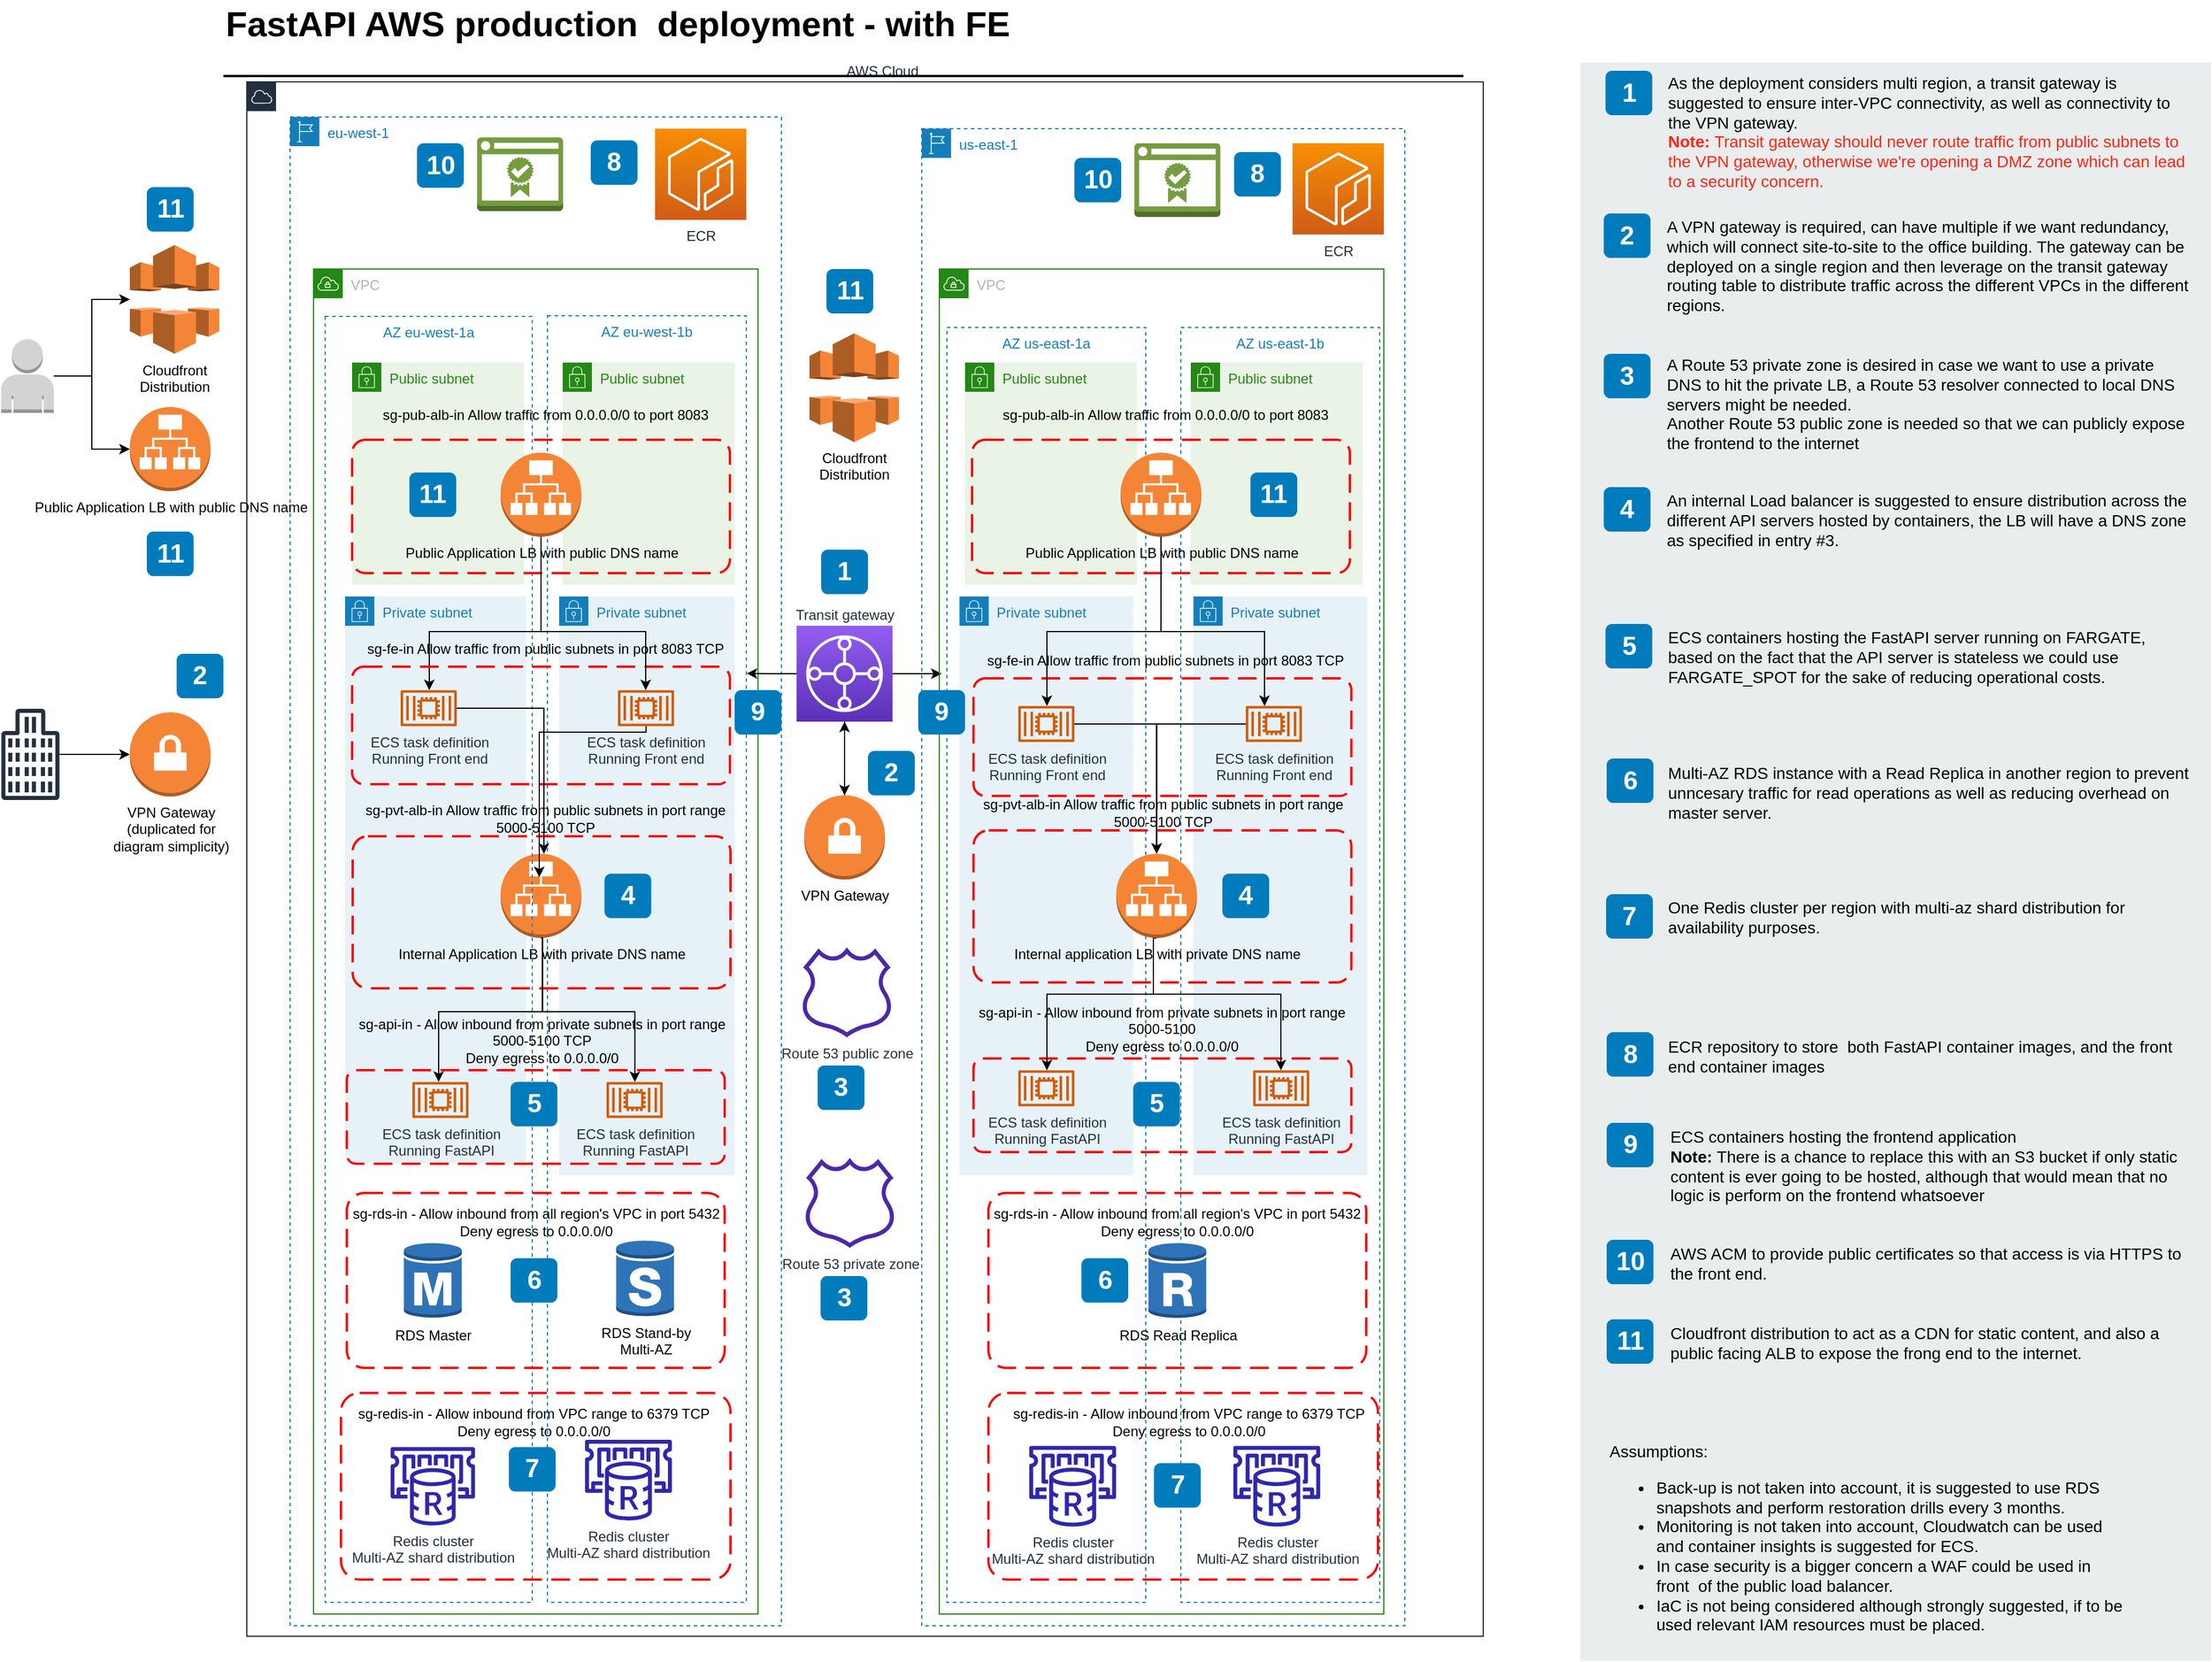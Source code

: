 <mxfile version="19.0.3" type="github">
  <diagram id="mDt5uaCLTZAT6XnBU3LA" name="Page-1">
    <mxGraphModel dx="2726" dy="705" grid="1" gridSize="10" guides="1" tooltips="1" connect="1" arrows="1" fold="1" page="1" pageScale="1" pageWidth="1169" pageHeight="827" math="0" shadow="0">
      <root>
        <mxCell id="0" />
        <mxCell id="1" parent="0" />
        <mxCell id="QfXva4Vi_orBSrp60xKn-21" value="AWS Cloud" style="points=[[0,0],[0.25,0],[0.5,0],[0.75,0],[1,0],[1,0.25],[1,0.5],[1,0.75],[1,1],[0.75,1],[0.5,1],[0.25,1],[0,1],[0,0.75],[0,0.5],[0,0.25]];outlineConnect=0;gradientColor=none;html=1;whiteSpace=wrap;fontSize=12;fontStyle=0;container=1;pointerEvents=0;collapsible=0;recursiveResize=0;shape=mxgraph.aws4.group;grIcon=mxgraph.aws4.group_aws_cloud;strokeColor=#232F3E;fillColor=none;verticalAlign=bottom;align=center;spacingLeft=30;fontColor=#232F3E;dashed=0;labelPosition=center;verticalLabelPosition=top;" vertex="1" parent="1">
          <mxGeometry x="-680" y="100" width="1057" height="1329" as="geometry" />
        </mxCell>
        <mxCell id="QfXva4Vi_orBSrp60xKn-22" value="eu-west-1" style="points=[[0,0],[0.25,0],[0.5,0],[0.75,0],[1,0],[1,0.25],[1,0.5],[1,0.75],[1,1],[0.75,1],[0.5,1],[0.25,1],[0,1],[0,0.75],[0,0.5],[0,0.25]];outlineConnect=0;gradientColor=none;html=1;whiteSpace=wrap;fontSize=12;fontStyle=0;container=1;pointerEvents=0;collapsible=0;recursiveResize=0;shape=mxgraph.aws4.group;grIcon=mxgraph.aws4.group_region;strokeColor=#147EBA;fillColor=none;verticalAlign=top;align=left;spacingLeft=30;fontColor=#147EBA;dashed=1;" vertex="1" parent="QfXva4Vi_orBSrp60xKn-21">
          <mxGeometry x="37" y="30" width="420" height="1290" as="geometry" />
        </mxCell>
        <mxCell id="QfXva4Vi_orBSrp60xKn-124" value="Public subnet" style="points=[[0,0],[0.25,0],[0.5,0],[0.75,0],[1,0],[1,0.25],[1,0.5],[1,0.75],[1,1],[0.75,1],[0.5,1],[0.25,1],[0,1],[0,0.75],[0,0.5],[0,0.25]];outlineConnect=0;gradientColor=none;html=1;whiteSpace=wrap;fontSize=12;fontStyle=0;container=1;pointerEvents=0;collapsible=0;recursiveResize=0;shape=mxgraph.aws4.group;grIcon=mxgraph.aws4.group_security_group;grStroke=0;strokeColor=#248814;fillColor=#E9F3E6;verticalAlign=top;align=left;spacingLeft=30;fontColor=#248814;dashed=0;" vertex="1" parent="QfXva4Vi_orBSrp60xKn-22">
          <mxGeometry x="233" y="210" width="147" height="190" as="geometry" />
        </mxCell>
        <mxCell id="QfXva4Vi_orBSrp60xKn-23" value="AZ eu-west-1b" style="fillColor=none;strokeColor=#147EBA;dashed=1;verticalAlign=top;fontStyle=0;fontColor=#147EBA;" vertex="1" parent="QfXva4Vi_orBSrp60xKn-22">
          <mxGeometry x="220" y="170" width="170" height="1100" as="geometry" />
        </mxCell>
        <mxCell id="QfXva4Vi_orBSrp60xKn-27" value="Private subnet" style="points=[[0,0],[0.25,0],[0.5,0],[0.75,0],[1,0],[1,0.25],[1,0.5],[1,0.75],[1,1],[0.75,1],[0.5,1],[0.25,1],[0,1],[0,0.75],[0,0.5],[0,0.25]];outlineConnect=0;gradientColor=none;html=1;whiteSpace=wrap;fontSize=12;fontStyle=0;container=1;pointerEvents=0;collapsible=0;recursiveResize=0;shape=mxgraph.aws4.group;grIcon=mxgraph.aws4.group_security_group;grStroke=0;strokeColor=#147EBA;fillColor=#E6F2F8;verticalAlign=top;align=left;spacingLeft=30;fontColor=#147EBA;dashed=0;" vertex="1" parent="QfXva4Vi_orBSrp60xKn-22">
          <mxGeometry x="47" y="410" width="154.75" height="484" as="geometry" />
        </mxCell>
        <mxCell id="QfXva4Vi_orBSrp60xKn-49" value="4" style="rounded=1;whiteSpace=wrap;html=1;fillColor=#007CBD;strokeColor=none;fontColor=#FFFFFF;fontStyle=1;fontSize=22;labelBackgroundColor=none;" vertex="1" parent="QfXva4Vi_orBSrp60xKn-27">
          <mxGeometry x="222.25" y="144" width="40" height="38" as="geometry" />
        </mxCell>
        <mxCell id="QfXva4Vi_orBSrp60xKn-24" value="Private subnet" style="points=[[0,0],[0.25,0],[0.5,0],[0.75,0],[1,0],[1,0.25],[1,0.5],[1,0.75],[1,1],[0.75,1],[0.5,1],[0.25,1],[0,1],[0,0.75],[0,0.5],[0,0.25]];outlineConnect=0;gradientColor=none;html=1;whiteSpace=wrap;fontSize=12;fontStyle=0;container=1;pointerEvents=0;collapsible=0;recursiveResize=0;shape=mxgraph.aws4.group;grIcon=mxgraph.aws4.group_security_group;grStroke=0;strokeColor=#147EBA;fillColor=#E6F2F8;verticalAlign=top;align=left;spacingLeft=30;fontColor=#147EBA;dashed=0;" vertex="1" parent="QfXva4Vi_orBSrp60xKn-22">
          <mxGeometry x="230" y="410" width="150" height="495" as="geometry" />
        </mxCell>
        <mxCell id="QfXva4Vi_orBSrp60xKn-47" value="" style="rounded=1;arcSize=10;dashed=1;strokeColor=#ff0000;fillColor=none;gradientColor=none;dashPattern=8 4;strokeWidth=2;" vertex="1" parent="QfXva4Vi_orBSrp60xKn-24">
          <mxGeometry x="-176.5" y="205" width="323" height="130" as="geometry" />
        </mxCell>
        <mxCell id="QfXva4Vi_orBSrp60xKn-127" value="4" style="rounded=1;whiteSpace=wrap;html=1;fillColor=#007CBD;strokeColor=none;fontColor=#FFFFFF;fontStyle=1;fontSize=22;labelBackgroundColor=none;" vertex="1" parent="QfXva4Vi_orBSrp60xKn-24">
          <mxGeometry x="38.75" y="237" width="40" height="38" as="geometry" />
        </mxCell>
        <mxCell id="QfXva4Vi_orBSrp60xKn-46" value="Internal Application LB with private DNS name" style="outlineConnect=0;dashed=0;verticalLabelPosition=bottom;verticalAlign=top;align=center;html=1;shape=mxgraph.aws3.application_load_balancer;fillColor=#F58536;gradientColor=none;" vertex="1" parent="QfXva4Vi_orBSrp60xKn-24">
          <mxGeometry x="-50" y="220" width="69" height="72" as="geometry" />
        </mxCell>
        <mxCell id="QfXva4Vi_orBSrp60xKn-25" value="VPC" style="points=[[0,0],[0.25,0],[0.5,0],[0.75,0],[1,0],[1,0.25],[1,0.5],[1,0.75],[1,1],[0.75,1],[0.5,1],[0.25,1],[0,1],[0,0.75],[0,0.5],[0,0.25]];outlineConnect=0;gradientColor=none;html=1;whiteSpace=wrap;fontSize=12;fontStyle=0;container=1;pointerEvents=0;collapsible=0;recursiveResize=0;shape=mxgraph.aws4.group;grIcon=mxgraph.aws4.group_vpc;strokeColor=#248814;fillColor=none;verticalAlign=top;align=left;spacingLeft=30;fontColor=#AAB7B8;dashed=0;" vertex="1" parent="QfXva4Vi_orBSrp60xKn-22">
          <mxGeometry x="20" y="130" width="380" height="1150" as="geometry" />
        </mxCell>
        <mxCell id="QfXva4Vi_orBSrp60xKn-26" value="AZ eu-west-1a" style="fillColor=none;strokeColor=#147EBA;dashed=1;verticalAlign=top;fontStyle=0;fontColor=#147EBA;" vertex="1" parent="QfXva4Vi_orBSrp60xKn-25">
          <mxGeometry x="10" y="40.5" width="177" height="1099.5" as="geometry" />
        </mxCell>
        <mxCell id="QfXva4Vi_orBSrp60xKn-28" value="RDS Master" style="outlineConnect=0;dashed=0;verticalLabelPosition=bottom;verticalAlign=top;align=center;html=1;shape=mxgraph.aws3.rds_db_instance;fillColor=#2E73B8;gradientColor=none;" vertex="1" parent="QfXva4Vi_orBSrp60xKn-25">
          <mxGeometry x="77.25" y="831.75" width="49.5" height="66" as="geometry" />
        </mxCell>
        <mxCell id="QfXva4Vi_orBSrp60xKn-33" value="" style="rounded=1;arcSize=10;dashed=1;strokeColor=#ff0000;fillColor=none;gradientColor=none;dashPattern=8 4;strokeWidth=2;" vertex="1" parent="QfXva4Vi_orBSrp60xKn-25">
          <mxGeometry x="28.5" y="790" width="323" height="149.5" as="geometry" />
        </mxCell>
        <mxCell id="QfXva4Vi_orBSrp60xKn-34" value="sg-rds-in - Allow inbound from all region&#39;s VPC in port 5432&lt;br&gt;Deny egress to 0.0.0.0/0" style="text;html=1;strokeColor=none;fillColor=none;align=center;verticalAlign=middle;whiteSpace=wrap;rounded=0;" vertex="1" parent="QfXva4Vi_orBSrp60xKn-25">
          <mxGeometry x="28.5" y="800" width="323" height="30" as="geometry" />
        </mxCell>
        <mxCell id="QfXva4Vi_orBSrp60xKn-39" value="6" style="rounded=1;whiteSpace=wrap;html=1;fillColor=#007CBD;strokeColor=none;fontColor=#FFFFFF;fontStyle=1;fontSize=22;labelBackgroundColor=none;" vertex="1" parent="QfXva4Vi_orBSrp60xKn-25">
          <mxGeometry x="168.5" y="845.75" width="40" height="38" as="geometry" />
        </mxCell>
        <mxCell id="QfXva4Vi_orBSrp60xKn-42" value="RDS Stand-by&lt;br&gt;Multi-AZ" style="outlineConnect=0;dashed=0;verticalLabelPosition=bottom;verticalAlign=top;align=center;html=1;shape=mxgraph.aws3.rds_db_instance_standby_multi_az;fillColor=#2E73B8;gradientColor=none;" vertex="1" parent="QfXva4Vi_orBSrp60xKn-25">
          <mxGeometry x="258.75" y="830" width="49.5" height="66" as="geometry" />
        </mxCell>
        <mxCell id="QfXva4Vi_orBSrp60xKn-93" value="Public subnet" style="points=[[0,0],[0.25,0],[0.5,0],[0.75,0],[1,0],[1,0.25],[1,0.5],[1,0.75],[1,1],[0.75,1],[0.5,1],[0.25,1],[0,1],[0,0.75],[0,0.5],[0,0.25]];outlineConnect=0;gradientColor=none;html=1;whiteSpace=wrap;fontSize=12;fontStyle=0;container=1;pointerEvents=0;collapsible=0;recursiveResize=0;shape=mxgraph.aws4.group;grIcon=mxgraph.aws4.group_security_group;grStroke=0;strokeColor=#248814;fillColor=#E9F3E6;verticalAlign=top;align=left;spacingLeft=30;fontColor=#248814;dashed=0;" vertex="1" parent="QfXva4Vi_orBSrp60xKn-25">
          <mxGeometry x="33" y="80" width="147" height="190" as="geometry" />
        </mxCell>
        <mxCell id="QfXva4Vi_orBSrp60xKn-125" value="" style="rounded=1;arcSize=10;dashed=1;strokeColor=#ff0000;fillColor=none;gradientColor=none;dashPattern=8 4;strokeWidth=2;" vertex="1" parent="QfXva4Vi_orBSrp60xKn-25">
          <mxGeometry x="33" y="146" width="323" height="114" as="geometry" />
        </mxCell>
        <mxCell id="QfXva4Vi_orBSrp60xKn-132" style="edgeStyle=orthogonalEdgeStyle;rounded=0;orthogonalLoop=1;jettySize=auto;html=1;exitX=0.5;exitY=1;exitDx=0;exitDy=0;exitPerimeter=0;" edge="1" parent="QfXva4Vi_orBSrp60xKn-25" source="QfXva4Vi_orBSrp60xKn-126" target="QfXva4Vi_orBSrp60xKn-129">
          <mxGeometry relative="1" as="geometry">
            <Array as="points">
              <mxPoint x="195" y="310" />
              <mxPoint x="99" y="310" />
            </Array>
          </mxGeometry>
        </mxCell>
        <mxCell id="QfXva4Vi_orBSrp60xKn-126" value="Public Application LB with public DNS name" style="outlineConnect=0;dashed=0;verticalLabelPosition=bottom;verticalAlign=top;align=center;html=1;shape=mxgraph.aws3.application_load_balancer;fillColor=#F58536;gradientColor=none;" vertex="1" parent="QfXva4Vi_orBSrp60xKn-25">
          <mxGeometry x="160" y="157" width="69" height="72" as="geometry" />
        </mxCell>
        <mxCell id="QfXva4Vi_orBSrp60xKn-128" value="sg-pub-alb-in Allow traffic from 0.0.0.0/0 to port 8083" style="text;html=1;strokeColor=none;fillColor=none;align=center;verticalAlign=middle;whiteSpace=wrap;rounded=0;" vertex="1" parent="QfXva4Vi_orBSrp60xKn-25">
          <mxGeometry x="36.5" y="110" width="323" height="30" as="geometry" />
        </mxCell>
        <mxCell id="QfXva4Vi_orBSrp60xKn-129" value="ECS task definition&lt;br&gt;Running Front end&lt;br&gt;" style="sketch=0;outlineConnect=0;fontColor=#232F3E;gradientColor=none;fillColor=#D45B07;strokeColor=none;dashed=0;verticalLabelPosition=bottom;verticalAlign=top;align=center;html=1;fontSize=12;fontStyle=0;aspect=fixed;pointerEvents=1;shape=mxgraph.aws4.container_2;" vertex="1" parent="QfXva4Vi_orBSrp60xKn-25">
          <mxGeometry x="74.5" y="360" width="48" height="31" as="geometry" />
        </mxCell>
        <mxCell id="QfXva4Vi_orBSrp60xKn-251" value="" style="rounded=1;arcSize=10;dashed=1;strokeColor=#ff0000;fillColor=none;gradientColor=none;dashPattern=8 4;strokeWidth=2;" vertex="1" parent="QfXva4Vi_orBSrp60xKn-25">
          <mxGeometry x="33" y="340" width="323" height="100.5" as="geometry" />
        </mxCell>
        <mxCell id="QfXva4Vi_orBSrp60xKn-252" value="sg-fe-in Allow traffic from public subnets in port 8083 TCP" style="text;html=1;strokeColor=none;fillColor=none;align=center;verticalAlign=middle;whiteSpace=wrap;rounded=0;" vertex="1" parent="QfXva4Vi_orBSrp60xKn-25">
          <mxGeometry x="36.5" y="310" width="323" height="30" as="geometry" />
        </mxCell>
        <mxCell id="QfXva4Vi_orBSrp60xKn-266" value="11" style="rounded=1;whiteSpace=wrap;html=1;fillColor=#007CBD;strokeColor=none;fontColor=#FFFFFF;fontStyle=1;fontSize=22;labelBackgroundColor=none;" vertex="1" parent="QfXva4Vi_orBSrp60xKn-25">
          <mxGeometry x="82" y="174" width="40" height="38" as="geometry" />
        </mxCell>
        <mxCell id="QfXva4Vi_orBSrp60xKn-41" value="ECR" style="sketch=0;points=[[0,0,0],[0.25,0,0],[0.5,0,0],[0.75,0,0],[1,0,0],[0,1,0],[0.25,1,0],[0.5,1,0],[0.75,1,0],[1,1,0],[0,0.25,0],[0,0.5,0],[0,0.75,0],[1,0.25,0],[1,0.5,0],[1,0.75,0]];outlineConnect=0;fontColor=#232F3E;gradientColor=#F78E04;gradientDirection=north;fillColor=#D05C17;strokeColor=#ffffff;dashed=0;verticalLabelPosition=bottom;verticalAlign=top;align=center;html=1;fontSize=12;fontStyle=0;aspect=fixed;shape=mxgraph.aws4.resourceIcon;resIcon=mxgraph.aws4.ecr;" vertex="1" parent="QfXva4Vi_orBSrp60xKn-22">
          <mxGeometry x="312" y="10" width="78" height="78" as="geometry" />
        </mxCell>
        <mxCell id="QfXva4Vi_orBSrp60xKn-50" value="8" style="rounded=1;whiteSpace=wrap;html=1;fillColor=#007CBD;strokeColor=none;fontColor=#FFFFFF;fontStyle=1;fontSize=22;labelBackgroundColor=none;" vertex="1" parent="QfXva4Vi_orBSrp60xKn-22">
          <mxGeometry x="257" y="20" width="40" height="38" as="geometry" />
        </mxCell>
        <mxCell id="QfXva4Vi_orBSrp60xKn-29" value="Redis cluster&lt;br&gt;Multi-AZ shard distribution" style="sketch=0;outlineConnect=0;fontColor=#232F3E;gradientColor=none;fillColor=#2E27AD;strokeColor=none;dashed=0;verticalLabelPosition=bottom;verticalAlign=top;align=center;html=1;fontSize=12;fontStyle=0;aspect=fixed;pointerEvents=1;shape=mxgraph.aws4.elasticache_for_redis;" vertex="1" parent="QfXva4Vi_orBSrp60xKn-22">
          <mxGeometry x="84.13" y="1137.25" width="75.74" height="67" as="geometry" />
        </mxCell>
        <mxCell id="QfXva4Vi_orBSrp60xKn-30" value="" style="rounded=1;arcSize=10;dashed=1;strokeColor=#ff0000;fillColor=none;gradientColor=none;dashPattern=8 4;strokeWidth=2;" vertex="1" parent="QfXva4Vi_orBSrp60xKn-22">
          <mxGeometry x="43.5" y="1091" width="333" height="159.5" as="geometry" />
        </mxCell>
        <mxCell id="QfXva4Vi_orBSrp60xKn-31" value="sg-redis-in - Allow inbound from VPC range to 6379 TCP&lt;br&gt;Deny egress to 0.0.0.0/0" style="text;html=1;strokeColor=none;fillColor=none;align=center;verticalAlign=middle;whiteSpace=wrap;rounded=0;" vertex="1" parent="QfXva4Vi_orBSrp60xKn-22">
          <mxGeometry x="47" y="1101" width="323" height="30" as="geometry" />
        </mxCell>
        <mxCell id="QfXva4Vi_orBSrp60xKn-40" value="7" style="rounded=1;whiteSpace=wrap;html=1;fillColor=#007CBD;strokeColor=none;fontColor=#FFFFFF;fontStyle=1;fontSize=22;labelBackgroundColor=none;" vertex="1" parent="QfXva4Vi_orBSrp60xKn-22">
          <mxGeometry x="187" y="1137.25" width="40" height="38" as="geometry" />
        </mxCell>
        <mxCell id="QfXva4Vi_orBSrp60xKn-43" value="Redis cluster&lt;br&gt;Multi-AZ shard distribution" style="sketch=0;outlineConnect=0;fontColor=#232F3E;gradientColor=none;fillColor=#2E27AD;strokeColor=none;dashed=0;verticalLabelPosition=bottom;verticalAlign=top;align=center;html=1;fontSize=12;fontStyle=0;aspect=fixed;pointerEvents=1;shape=mxgraph.aws4.elasticache_for_redis;" vertex="1" parent="QfXva4Vi_orBSrp60xKn-22">
          <mxGeometry x="250.25" y="1131" width="78" height="69" as="geometry" />
        </mxCell>
        <mxCell id="QfXva4Vi_orBSrp60xKn-32" value="ECS task definition&lt;br&gt;Running FastAPI" style="sketch=0;outlineConnect=0;fontColor=#232F3E;gradientColor=none;fillColor=#D45B07;strokeColor=none;dashed=0;verticalLabelPosition=bottom;verticalAlign=top;align=center;html=1;fontSize=12;fontStyle=0;aspect=fixed;pointerEvents=1;shape=mxgraph.aws4.container_2;" vertex="1" parent="QfXva4Vi_orBSrp60xKn-22">
          <mxGeometry x="104.5" y="825" width="48" height="31" as="geometry" />
        </mxCell>
        <mxCell id="QfXva4Vi_orBSrp60xKn-35" value="" style="rounded=1;arcSize=10;dashed=1;strokeColor=#ff0000;fillColor=none;gradientColor=none;dashPattern=8 4;strokeWidth=2;" vertex="1" parent="QfXva4Vi_orBSrp60xKn-22">
          <mxGeometry x="48.5" y="815" width="323" height="80" as="geometry" />
        </mxCell>
        <mxCell id="QfXva4Vi_orBSrp60xKn-36" value="ECS task definition&lt;br&gt;Running FastAPI&lt;br&gt;&lt;br&gt;" style="sketch=0;outlineConnect=0;fontColor=#232F3E;gradientColor=none;fillColor=#D45B07;strokeColor=none;dashed=0;verticalLabelPosition=bottom;verticalAlign=top;align=center;html=1;fontSize=12;fontStyle=0;aspect=fixed;pointerEvents=1;shape=mxgraph.aws4.container_2;" vertex="1" parent="QfXva4Vi_orBSrp60xKn-22">
          <mxGeometry x="270.5" y="825" width="48" height="31" as="geometry" />
        </mxCell>
        <mxCell id="QfXva4Vi_orBSrp60xKn-38" value="5" style="rounded=1;whiteSpace=wrap;html=1;fillColor=#007CBD;strokeColor=none;fontColor=#FFFFFF;fontStyle=1;fontSize=22;labelBackgroundColor=none;" vertex="1" parent="QfXva4Vi_orBSrp60xKn-22">
          <mxGeometry x="188.5" y="825" width="40" height="38" as="geometry" />
        </mxCell>
        <mxCell id="QfXva4Vi_orBSrp60xKn-44" style="edgeStyle=orthogonalEdgeStyle;rounded=0;orthogonalLoop=1;jettySize=auto;html=1;entryX=0.243;entryY=0.125;entryDx=0;entryDy=0;entryPerimeter=0;" edge="1" parent="QfXva4Vi_orBSrp60xKn-22" source="QfXva4Vi_orBSrp60xKn-46" target="QfXva4Vi_orBSrp60xKn-35">
          <mxGeometry relative="1" as="geometry">
            <Array as="points">
              <mxPoint x="215.75" y="765" />
              <mxPoint x="126.75" y="765" />
            </Array>
          </mxGeometry>
        </mxCell>
        <mxCell id="QfXva4Vi_orBSrp60xKn-45" style="edgeStyle=orthogonalEdgeStyle;rounded=0;orthogonalLoop=1;jettySize=auto;html=1;exitX=0.5;exitY=1;exitDx=0;exitDy=0;exitPerimeter=0;" edge="1" parent="QfXva4Vi_orBSrp60xKn-22" source="QfXva4Vi_orBSrp60xKn-46" target="QfXva4Vi_orBSrp60xKn-36">
          <mxGeometry relative="1" as="geometry">
            <Array as="points">
              <mxPoint x="215.75" y="765" />
              <mxPoint x="294.75" y="765" />
            </Array>
          </mxGeometry>
        </mxCell>
        <mxCell id="QfXva4Vi_orBSrp60xKn-37" value="sg-api-in - Allow inbound from private subnets in port range 5000-5100 TCP&lt;br&gt;Deny egress to 0.0.0.0/0" style="text;html=1;strokeColor=none;fillColor=none;align=center;verticalAlign=middle;whiteSpace=wrap;rounded=0;" vertex="1" parent="QfXva4Vi_orBSrp60xKn-22">
          <mxGeometry x="53.5" y="775" width="323" height="30" as="geometry" />
        </mxCell>
        <mxCell id="QfXva4Vi_orBSrp60xKn-48" value="sg-pvt-alb-in Allow traffic from public subnets in port range 5000-5100 TCP" style="text;html=1;strokeColor=none;fillColor=none;align=center;verticalAlign=middle;whiteSpace=wrap;rounded=0;" vertex="1" parent="QfXva4Vi_orBSrp60xKn-22">
          <mxGeometry x="57" y="585" width="323" height="30" as="geometry" />
        </mxCell>
        <mxCell id="QfXva4Vi_orBSrp60xKn-131" value="ECS task definition&lt;br&gt;Running Front end&lt;br&gt;" style="sketch=0;outlineConnect=0;fontColor=#232F3E;gradientColor=none;fillColor=#D45B07;strokeColor=none;dashed=0;verticalLabelPosition=bottom;verticalAlign=top;align=center;html=1;fontSize=12;fontStyle=0;aspect=fixed;pointerEvents=1;shape=mxgraph.aws4.container_2;" vertex="1" parent="QfXva4Vi_orBSrp60xKn-22">
          <mxGeometry x="280.25" y="490" width="48" height="31" as="geometry" />
        </mxCell>
        <mxCell id="QfXva4Vi_orBSrp60xKn-133" style="edgeStyle=orthogonalEdgeStyle;rounded=0;orthogonalLoop=1;jettySize=auto;html=1;exitX=0.5;exitY=1;exitDx=0;exitDy=0;exitPerimeter=0;" edge="1" parent="QfXva4Vi_orBSrp60xKn-22" source="QfXva4Vi_orBSrp60xKn-126" target="QfXva4Vi_orBSrp60xKn-131">
          <mxGeometry relative="1" as="geometry">
            <Array as="points">
              <mxPoint x="215" y="440" />
              <mxPoint x="304" y="440" />
            </Array>
          </mxGeometry>
        </mxCell>
        <mxCell id="QfXva4Vi_orBSrp60xKn-138" value="" style="outlineConnect=0;dashed=0;verticalLabelPosition=bottom;verticalAlign=top;align=center;html=1;shape=mxgraph.aws3.certificate_manager_2;fillColor=#759C3E;gradientColor=none;" vertex="1" parent="QfXva4Vi_orBSrp60xKn-22">
          <mxGeometry x="159.87" y="17.5" width="73.5" height="63" as="geometry" />
        </mxCell>
        <mxCell id="QfXva4Vi_orBSrp60xKn-134" style="edgeStyle=orthogonalEdgeStyle;rounded=0;orthogonalLoop=1;jettySize=auto;html=1;" edge="1" parent="QfXva4Vi_orBSrp60xKn-22" source="QfXva4Vi_orBSrp60xKn-129" target="QfXva4Vi_orBSrp60xKn-46">
          <mxGeometry relative="1" as="geometry">
            <Array as="points">
              <mxPoint x="217" y="506" />
            </Array>
          </mxGeometry>
        </mxCell>
        <mxCell id="QfXva4Vi_orBSrp60xKn-243" value="9" style="rounded=1;whiteSpace=wrap;html=1;fillColor=#007CBD;strokeColor=none;fontColor=#FFFFFF;fontStyle=1;fontSize=22;labelBackgroundColor=none;" vertex="1" parent="QfXva4Vi_orBSrp60xKn-22">
          <mxGeometry x="380" y="490" width="40" height="38" as="geometry" />
        </mxCell>
        <mxCell id="QfXva4Vi_orBSrp60xKn-259" value="10" style="rounded=1;whiteSpace=wrap;html=1;fillColor=#007CBD;strokeColor=none;fontColor=#FFFFFF;fontStyle=1;fontSize=22;labelBackgroundColor=none;" vertex="1" parent="QfXva4Vi_orBSrp60xKn-22">
          <mxGeometry x="108.5" y="22.5" width="40" height="38" as="geometry" />
        </mxCell>
        <mxCell id="QfXva4Vi_orBSrp60xKn-222" style="edgeStyle=orthogonalEdgeStyle;rounded=0;orthogonalLoop=1;jettySize=auto;html=1;entryX=1.002;entryY=0.278;entryDx=0;entryDy=0;entryPerimeter=0;" edge="1" parent="QfXva4Vi_orBSrp60xKn-21" source="QfXva4Vi_orBSrp60xKn-51" target="QfXva4Vi_orBSrp60xKn-23">
          <mxGeometry relative="1" as="geometry">
            <Array as="points">
              <mxPoint x="449" y="506" />
              <mxPoint x="449" y="506" />
            </Array>
          </mxGeometry>
        </mxCell>
        <mxCell id="QfXva4Vi_orBSrp60xKn-237" style="edgeStyle=orthogonalEdgeStyle;rounded=0;orthogonalLoop=1;jettySize=auto;html=1;" edge="1" parent="QfXva4Vi_orBSrp60xKn-21" source="QfXva4Vi_orBSrp60xKn-51">
          <mxGeometry relative="1" as="geometry">
            <mxPoint x="594" y="506" as="targetPoint" />
          </mxGeometry>
        </mxCell>
        <mxCell id="QfXva4Vi_orBSrp60xKn-51" value="Transit gateway" style="sketch=0;points=[[0,0,0],[0.25,0,0],[0.5,0,0],[0.75,0,0],[1,0,0],[0,1,0],[0.25,1,0],[0.5,1,0],[0.75,1,0],[1,1,0],[0,0.25,0],[0,0.5,0],[0,0.75,0],[1,0.25,0],[1,0.5,0],[1,0.75,0]];outlineConnect=0;fontColor=#232F3E;gradientColor=#945DF2;gradientDirection=north;fillColor=#5A30B5;strokeColor=#ffffff;dashed=0;verticalLabelPosition=top;verticalAlign=bottom;align=center;html=1;fontSize=12;fontStyle=0;aspect=fixed;shape=mxgraph.aws4.resourceIcon;resIcon=mxgraph.aws4.transit_gateway;labelPosition=center;" vertex="1" parent="QfXva4Vi_orBSrp60xKn-21">
          <mxGeometry x="470" y="465" width="82" height="82" as="geometry" />
        </mxCell>
        <mxCell id="QfXva4Vi_orBSrp60xKn-52" value="VPN Gateway" style="outlineConnect=0;dashed=0;verticalLabelPosition=bottom;verticalAlign=top;align=center;html=1;shape=mxgraph.aws3.vpn_gateway;fillColor=#F58536;gradientColor=none;" vertex="1" parent="QfXva4Vi_orBSrp60xKn-21">
          <mxGeometry x="476.5" y="610" width="69" height="72" as="geometry" />
        </mxCell>
        <mxCell id="QfXva4Vi_orBSrp60xKn-53" value="us-east-1" style="points=[[0,0],[0.25,0],[0.5,0],[0.75,0],[1,0],[1,0.25],[1,0.5],[1,0.75],[1,1],[0.75,1],[0.5,1],[0.25,1],[0,1],[0,0.75],[0,0.5],[0,0.25]];outlineConnect=0;gradientColor=none;html=1;whiteSpace=wrap;fontSize=12;fontStyle=0;container=1;pointerEvents=0;collapsible=0;recursiveResize=0;shape=mxgraph.aws4.group;grIcon=mxgraph.aws4.group_region;strokeColor=#147EBA;fillColor=none;verticalAlign=top;align=left;spacingLeft=30;fontColor=#147EBA;dashed=1;" vertex="1" parent="QfXva4Vi_orBSrp60xKn-21">
          <mxGeometry x="577" y="40" width="413" height="1280" as="geometry" />
        </mxCell>
        <mxCell id="QfXva4Vi_orBSrp60xKn-55" value="AZ us-east-1b" style="fillColor=none;strokeColor=#147EBA;dashed=1;verticalAlign=top;fontStyle=0;fontColor=#147EBA;" vertex="1" parent="QfXva4Vi_orBSrp60xKn-53">
          <mxGeometry x="221.5" y="170" width="170" height="1090" as="geometry" />
        </mxCell>
        <mxCell id="QfXva4Vi_orBSrp60xKn-57" value="AZ us-east-1a" style="fillColor=none;strokeColor=#147EBA;dashed=1;verticalAlign=top;fontStyle=0;fontColor=#147EBA;" vertex="1" parent="QfXva4Vi_orBSrp60xKn-53">
          <mxGeometry x="21.5" y="170" width="170" height="1090" as="geometry" />
        </mxCell>
        <mxCell id="QfXva4Vi_orBSrp60xKn-54" value="Private subnet" style="points=[[0,0],[0.25,0],[0.5,0],[0.75,0],[1,0],[1,0.25],[1,0.5],[1,0.75],[1,1],[0.75,1],[0.5,1],[0.25,1],[0,1],[0,0.75],[0,0.5],[0,0.25]];outlineConnect=0;gradientColor=none;html=1;whiteSpace=wrap;fontSize=12;fontStyle=0;container=1;pointerEvents=0;collapsible=0;recursiveResize=0;shape=mxgraph.aws4.group;grIcon=mxgraph.aws4.group_security_group;grStroke=0;strokeColor=#147EBA;fillColor=#E6F2F8;verticalAlign=top;align=left;spacingLeft=30;fontColor=#147EBA;dashed=0;" vertex="1" parent="QfXva4Vi_orBSrp60xKn-53">
          <mxGeometry x="232.25" y="400" width="148.5" height="495" as="geometry" />
        </mxCell>
        <mxCell id="QfXva4Vi_orBSrp60xKn-56" value="Private subnet" style="points=[[0,0],[0.25,0],[0.5,0],[0.75,0],[1,0],[1,0.25],[1,0.5],[1,0.75],[1,1],[0.75,1],[0.5,1],[0.25,1],[0,1],[0,0.75],[0,0.5],[0,0.25]];outlineConnect=0;gradientColor=none;html=1;whiteSpace=wrap;fontSize=12;fontStyle=0;container=1;pointerEvents=0;collapsible=0;recursiveResize=0;shape=mxgraph.aws4.group;grIcon=mxgraph.aws4.group_security_group;grStroke=0;strokeColor=#147EBA;fillColor=#E6F2F8;verticalAlign=top;align=left;spacingLeft=30;fontColor=#147EBA;dashed=0;" vertex="1" parent="QfXva4Vi_orBSrp60xKn-53">
          <mxGeometry x="32.25" y="400" width="148.5" height="495" as="geometry" />
        </mxCell>
        <mxCell id="QfXva4Vi_orBSrp60xKn-58" value="" style="rounded=1;arcSize=10;dashed=1;strokeColor=#ff0000;fillColor=none;gradientColor=none;dashPattern=8 4;strokeWidth=2;" vertex="1" parent="QfXva4Vi_orBSrp60xKn-53">
          <mxGeometry x="44.25" y="795" width="323" height="80" as="geometry" />
        </mxCell>
        <mxCell id="QfXva4Vi_orBSrp60xKn-59" value="ECR" style="sketch=0;points=[[0,0,0],[0.25,0,0],[0.5,0,0],[0.75,0,0],[1,0,0],[0,1,0],[0.25,1,0],[0.5,1,0],[0.75,1,0],[1,1,0],[0,0.25,0],[0,0.5,0],[0,0.75,0],[1,0.25,0],[1,0.5,0],[1,0.75,0]];outlineConnect=0;fontColor=#232F3E;gradientColor=#F78E04;gradientDirection=north;fillColor=#D05C17;strokeColor=#ffffff;dashed=0;verticalLabelPosition=bottom;verticalAlign=top;align=center;html=1;fontSize=12;fontStyle=0;aspect=fixed;shape=mxgraph.aws4.resourceIcon;resIcon=mxgraph.aws4.ecr;" vertex="1" parent="QfXva4Vi_orBSrp60xKn-53">
          <mxGeometry x="317" y="12.5" width="78" height="78" as="geometry" />
        </mxCell>
        <mxCell id="QfXva4Vi_orBSrp60xKn-60" value="VPC" style="points=[[0,0],[0.25,0],[0.5,0],[0.75,0],[1,0],[1,0.25],[1,0.5],[1,0.75],[1,1],[0.75,1],[0.5,1],[0.25,1],[0,1],[0,0.75],[0,0.5],[0,0.25]];outlineConnect=0;gradientColor=none;html=1;whiteSpace=wrap;fontSize=12;fontStyle=0;container=1;pointerEvents=0;collapsible=0;recursiveResize=0;shape=mxgraph.aws4.group;grIcon=mxgraph.aws4.group_vpc;strokeColor=#248814;fillColor=none;verticalAlign=top;align=left;spacingLeft=30;fontColor=#AAB7B8;dashed=0;" vertex="1" parent="QfXva4Vi_orBSrp60xKn-53">
          <mxGeometry x="15" y="120" width="380" height="1150" as="geometry" />
        </mxCell>
        <mxCell id="QfXva4Vi_orBSrp60xKn-64" value="sg-api-in - Allow inbound from private subnets in port range 5000-5100&lt;br&gt;Deny egress to 0.0.0.0/0" style="text;html=1;strokeColor=none;fillColor=none;align=center;verticalAlign=middle;whiteSpace=wrap;rounded=0;" vertex="1" parent="QfXva4Vi_orBSrp60xKn-60">
          <mxGeometry x="29.25" y="635" width="323" height="30" as="geometry" />
        </mxCell>
        <mxCell id="QfXva4Vi_orBSrp60xKn-71" value="" style="rounded=1;arcSize=10;dashed=1;strokeColor=#ff0000;fillColor=none;gradientColor=none;dashPattern=8 4;strokeWidth=2;" vertex="1" parent="QfXva4Vi_orBSrp60xKn-60">
          <mxGeometry x="42" y="961" width="333" height="159.5" as="geometry" />
        </mxCell>
        <mxCell id="QfXva4Vi_orBSrp60xKn-72" value="Redis cluster&lt;br&gt;Multi-AZ shard distribution" style="sketch=0;outlineConnect=0;fontColor=#232F3E;gradientColor=none;fillColor=#2E27AD;strokeColor=none;dashed=0;verticalLabelPosition=bottom;verticalAlign=top;align=center;html=1;fontSize=12;fontStyle=0;aspect=fixed;pointerEvents=1;shape=mxgraph.aws4.elasticache_for_redis;" vertex="1" parent="QfXva4Vi_orBSrp60xKn-60">
          <mxGeometry x="75" y="1006.25" width="78" height="69" as="geometry" />
        </mxCell>
        <mxCell id="QfXva4Vi_orBSrp60xKn-73" value="Redis cluster&lt;br&gt;Multi-AZ shard distribution" style="sketch=0;outlineConnect=0;fontColor=#232F3E;gradientColor=none;fillColor=#2E27AD;strokeColor=none;dashed=0;verticalLabelPosition=bottom;verticalAlign=top;align=center;html=1;fontSize=12;fontStyle=0;aspect=fixed;pointerEvents=1;shape=mxgraph.aws4.elasticache_for_redis;" vertex="1" parent="QfXva4Vi_orBSrp60xKn-60">
          <mxGeometry x="249.5" y="1006.25" width="78" height="69" as="geometry" />
        </mxCell>
        <mxCell id="QfXva4Vi_orBSrp60xKn-74" value="sg-redis-in - Allow inbound from VPC range to 6379 TCP&lt;br&gt;Deny egress to 0.0.0.0/0" style="text;html=1;strokeColor=none;fillColor=none;align=center;verticalAlign=middle;whiteSpace=wrap;rounded=0;" vertex="1" parent="QfXva4Vi_orBSrp60xKn-60">
          <mxGeometry x="52" y="971" width="323" height="30" as="geometry" />
        </mxCell>
        <mxCell id="QfXva4Vi_orBSrp60xKn-79" value="7" style="rounded=1;whiteSpace=wrap;html=1;fillColor=#007CBD;strokeColor=none;fontColor=#FFFFFF;fontStyle=1;fontSize=22;labelBackgroundColor=none;" vertex="1" parent="QfXva4Vi_orBSrp60xKn-60">
          <mxGeometry x="183.5" y="1021" width="40" height="38" as="geometry" />
        </mxCell>
        <mxCell id="QfXva4Vi_orBSrp60xKn-226" value="Public subnet" style="points=[[0,0],[0.25,0],[0.5,0],[0.75,0],[1,0],[1,0.25],[1,0.5],[1,0.75],[1,1],[0.75,1],[0.5,1],[0.25,1],[0,1],[0,0.75],[0,0.5],[0,0.25]];outlineConnect=0;gradientColor=none;html=1;whiteSpace=wrap;fontSize=12;fontStyle=0;container=1;pointerEvents=0;collapsible=0;recursiveResize=0;shape=mxgraph.aws4.group;grIcon=mxgraph.aws4.group_security_group;grStroke=0;strokeColor=#248814;fillColor=#E9F3E6;verticalAlign=top;align=left;spacingLeft=30;fontColor=#248814;dashed=0;" vertex="1" parent="QfXva4Vi_orBSrp60xKn-60">
          <mxGeometry x="22" y="80" width="147" height="190" as="geometry" />
        </mxCell>
        <mxCell id="QfXva4Vi_orBSrp60xKn-225" value="Public subnet" style="points=[[0,0],[0.25,0],[0.5,0],[0.75,0],[1,0],[1,0.25],[1,0.5],[1,0.75],[1,1],[0.75,1],[0.5,1],[0.25,1],[0,1],[0,0.75],[0,0.5],[0,0.25]];outlineConnect=0;gradientColor=none;html=1;whiteSpace=wrap;fontSize=12;fontStyle=0;container=1;pointerEvents=0;collapsible=0;recursiveResize=0;shape=mxgraph.aws4.group;grIcon=mxgraph.aws4.group_security_group;grStroke=0;strokeColor=#248814;fillColor=#E9F3E6;verticalAlign=top;align=left;spacingLeft=30;fontColor=#248814;dashed=0;" vertex="1" parent="QfXva4Vi_orBSrp60xKn-60">
          <mxGeometry x="215" y="80" width="147" height="190" as="geometry" />
        </mxCell>
        <mxCell id="QfXva4Vi_orBSrp60xKn-253" value="" style="rounded=1;arcSize=10;dashed=1;strokeColor=#ff0000;fillColor=none;gradientColor=none;dashPattern=8 4;strokeWidth=2;" vertex="1" parent="QfXva4Vi_orBSrp60xKn-60">
          <mxGeometry x="29.25" y="350" width="323" height="100.5" as="geometry" />
        </mxCell>
        <mxCell id="QfXva4Vi_orBSrp60xKn-244" value="9" style="rounded=1;whiteSpace=wrap;html=1;fillColor=#007CBD;strokeColor=none;fontColor=#FFFFFF;fontStyle=1;fontSize=22;labelBackgroundColor=none;" vertex="1" parent="QfXva4Vi_orBSrp60xKn-60">
          <mxGeometry x="-18" y="360" width="40" height="38" as="geometry" />
        </mxCell>
        <mxCell id="QfXva4Vi_orBSrp60xKn-70" value="ECS task definition&lt;br&gt;Running FastAPI" style="sketch=0;outlineConnect=0;fontColor=#232F3E;gradientColor=none;fillColor=#D45B07;strokeColor=none;dashed=0;verticalLabelPosition=bottom;verticalAlign=top;align=center;html=1;fontSize=12;fontStyle=0;aspect=fixed;pointerEvents=1;shape=mxgraph.aws4.container_2;" vertex="1" parent="QfXva4Vi_orBSrp60xKn-53">
          <mxGeometry x="283.25" y="805" width="48" height="31" as="geometry" />
        </mxCell>
        <mxCell id="QfXva4Vi_orBSrp60xKn-75" value="ECS task definition&lt;br&gt;Running FastAPI" style="sketch=0;outlineConnect=0;fontColor=#232F3E;gradientColor=none;fillColor=#D45B07;strokeColor=none;dashed=0;verticalLabelPosition=bottom;verticalAlign=top;align=center;html=1;fontSize=12;fontStyle=0;aspect=fixed;pointerEvents=1;shape=mxgraph.aws4.container_2;" vertex="1" parent="QfXva4Vi_orBSrp60xKn-53">
          <mxGeometry x="82.5" y="805" width="48" height="31" as="geometry" />
        </mxCell>
        <mxCell id="QfXva4Vi_orBSrp60xKn-76" style="edgeStyle=orthogonalEdgeStyle;rounded=0;orthogonalLoop=1;jettySize=auto;html=1;exitX=0.5;exitY=1;exitDx=0;exitDy=0;exitPerimeter=0;" edge="1" parent="QfXva4Vi_orBSrp60xKn-53" source="QfXva4Vi_orBSrp60xKn-67" target="QfXva4Vi_orBSrp60xKn-75">
          <mxGeometry relative="1" as="geometry">
            <Array as="points">
              <mxPoint x="198" y="740" />
              <mxPoint x="107" y="740" />
            </Array>
          </mxGeometry>
        </mxCell>
        <mxCell id="QfXva4Vi_orBSrp60xKn-77" style="edgeStyle=orthogonalEdgeStyle;rounded=0;orthogonalLoop=1;jettySize=auto;html=1;exitX=0.5;exitY=1;exitDx=0;exitDy=0;exitPerimeter=0;" edge="1" parent="QfXva4Vi_orBSrp60xKn-53" source="QfXva4Vi_orBSrp60xKn-67" target="QfXva4Vi_orBSrp60xKn-70">
          <mxGeometry relative="1" as="geometry">
            <Array as="points">
              <mxPoint x="198" y="740" />
              <mxPoint x="307" y="740" />
            </Array>
          </mxGeometry>
        </mxCell>
        <mxCell id="QfXva4Vi_orBSrp60xKn-78" value="5" style="rounded=1;whiteSpace=wrap;html=1;fillColor=#007CBD;strokeColor=none;fontColor=#FFFFFF;fontStyle=1;fontSize=22;labelBackgroundColor=none;" vertex="1" parent="QfXva4Vi_orBSrp60xKn-53">
          <mxGeometry x="180.75" y="815" width="40" height="38" as="geometry" />
        </mxCell>
        <mxCell id="QfXva4Vi_orBSrp60xKn-80" value="8" style="rounded=1;whiteSpace=wrap;html=1;fillColor=#007CBD;strokeColor=none;fontColor=#FFFFFF;fontStyle=1;fontSize=22;labelBackgroundColor=none;" vertex="1" parent="QfXva4Vi_orBSrp60xKn-53">
          <mxGeometry x="267" y="20" width="40" height="38" as="geometry" />
        </mxCell>
        <mxCell id="QfXva4Vi_orBSrp60xKn-221" value="" style="outlineConnect=0;dashed=0;verticalLabelPosition=bottom;verticalAlign=top;align=center;html=1;shape=mxgraph.aws3.certificate_manager_2;fillColor=#759C3E;gradientColor=none;" vertex="1" parent="QfXva4Vi_orBSrp60xKn-53">
          <mxGeometry x="181.75" y="12.5" width="73.5" height="63" as="geometry" />
        </mxCell>
        <mxCell id="QfXva4Vi_orBSrp60xKn-61" value="RDS Read Replica" style="outlineConnect=0;dashed=0;verticalLabelPosition=bottom;verticalAlign=top;align=center;html=1;shape=mxgraph.aws3.rds_db_instance_read_replica;fillColor=#2E73B8;gradientColor=none;" vertex="1" parent="QfXva4Vi_orBSrp60xKn-53">
          <mxGeometry x="193.75" y="951.75" width="49.5" height="66" as="geometry" />
        </mxCell>
        <mxCell id="QfXva4Vi_orBSrp60xKn-62" value="" style="rounded=1;arcSize=10;dashed=1;strokeColor=#ff0000;fillColor=none;gradientColor=none;dashPattern=8 4;strokeWidth=2;" vertex="1" parent="QfXva4Vi_orBSrp60xKn-53">
          <mxGeometry x="57" y="910" width="323" height="149.5" as="geometry" />
        </mxCell>
        <mxCell id="QfXva4Vi_orBSrp60xKn-63" value="sg-rds-in - Allow inbound from all region&#39;s VPC in port 5432&lt;br&gt;Deny egress to 0.0.0.0/0" style="text;html=1;strokeColor=none;fillColor=none;align=center;verticalAlign=middle;whiteSpace=wrap;rounded=0;" vertex="1" parent="QfXva4Vi_orBSrp60xKn-53">
          <mxGeometry x="57" y="920" width="323" height="30" as="geometry" />
        </mxCell>
        <mxCell id="QfXva4Vi_orBSrp60xKn-69" value="6" style="rounded=1;whiteSpace=wrap;html=1;fillColor=#007CBD;strokeColor=none;fontColor=#FFFFFF;fontStyle=1;fontSize=22;labelBackgroundColor=none;" vertex="1" parent="QfXva4Vi_orBSrp60xKn-53">
          <mxGeometry x="136.5" y="965.75" width="40" height="38" as="geometry" />
        </mxCell>
        <mxCell id="QfXva4Vi_orBSrp60xKn-227" value="" style="rounded=1;arcSize=10;dashed=1;strokeColor=#ff0000;fillColor=none;gradientColor=none;dashPattern=8 4;strokeWidth=2;" vertex="1" parent="QfXva4Vi_orBSrp60xKn-53">
          <mxGeometry x="43" y="266" width="323" height="114" as="geometry" />
        </mxCell>
        <mxCell id="QfXva4Vi_orBSrp60xKn-234" style="edgeStyle=orthogonalEdgeStyle;rounded=0;orthogonalLoop=1;jettySize=auto;html=1;exitX=0.5;exitY=1;exitDx=0;exitDy=0;exitPerimeter=0;" edge="1" parent="QfXva4Vi_orBSrp60xKn-53" source="QfXva4Vi_orBSrp60xKn-228" target="QfXva4Vi_orBSrp60xKn-230">
          <mxGeometry relative="1" as="geometry">
            <Array as="points">
              <mxPoint x="205" y="430" />
              <mxPoint x="107" y="430" />
            </Array>
          </mxGeometry>
        </mxCell>
        <mxCell id="QfXva4Vi_orBSrp60xKn-235" style="edgeStyle=orthogonalEdgeStyle;rounded=0;orthogonalLoop=1;jettySize=auto;html=1;exitX=0.5;exitY=1;exitDx=0;exitDy=0;exitPerimeter=0;" edge="1" parent="QfXva4Vi_orBSrp60xKn-53" source="QfXva4Vi_orBSrp60xKn-228" target="QfXva4Vi_orBSrp60xKn-231">
          <mxGeometry relative="1" as="geometry">
            <Array as="points">
              <mxPoint x="205" y="430" />
              <mxPoint x="293" y="430" />
            </Array>
          </mxGeometry>
        </mxCell>
        <mxCell id="QfXva4Vi_orBSrp60xKn-228" value="Public Application LB with public DNS name" style="outlineConnect=0;dashed=0;verticalLabelPosition=bottom;verticalAlign=top;align=center;html=1;shape=mxgraph.aws3.application_load_balancer;fillColor=#F58536;gradientColor=none;" vertex="1" parent="QfXva4Vi_orBSrp60xKn-53">
          <mxGeometry x="170" y="277" width="69" height="72" as="geometry" />
        </mxCell>
        <mxCell id="QfXva4Vi_orBSrp60xKn-229" value="sg-pub-alb-in Allow traffic from 0.0.0.0/0 to port 8083" style="text;html=1;strokeColor=none;fillColor=none;align=center;verticalAlign=middle;whiteSpace=wrap;rounded=0;" vertex="1" parent="QfXva4Vi_orBSrp60xKn-53">
          <mxGeometry x="46.5" y="230" width="323" height="30" as="geometry" />
        </mxCell>
        <mxCell id="QfXva4Vi_orBSrp60xKn-232" style="edgeStyle=orthogonalEdgeStyle;rounded=0;orthogonalLoop=1;jettySize=auto;html=1;" edge="1" parent="QfXva4Vi_orBSrp60xKn-53" source="QfXva4Vi_orBSrp60xKn-230" target="QfXva4Vi_orBSrp60xKn-67">
          <mxGeometry relative="1" as="geometry" />
        </mxCell>
        <mxCell id="QfXva4Vi_orBSrp60xKn-233" style="edgeStyle=orthogonalEdgeStyle;rounded=0;orthogonalLoop=1;jettySize=auto;html=1;entryX=0.5;entryY=0;entryDx=0;entryDy=0;entryPerimeter=0;" edge="1" parent="QfXva4Vi_orBSrp60xKn-53" source="QfXva4Vi_orBSrp60xKn-231" target="QfXva4Vi_orBSrp60xKn-67">
          <mxGeometry relative="1" as="geometry" />
        </mxCell>
        <mxCell id="QfXva4Vi_orBSrp60xKn-231" value="ECS task definition&lt;br&gt;Running Front end&lt;br&gt;" style="sketch=0;outlineConnect=0;fontColor=#232F3E;gradientColor=none;fillColor=#D45B07;strokeColor=none;dashed=0;verticalLabelPosition=bottom;verticalAlign=top;align=center;html=1;fontSize=12;fontStyle=0;aspect=fixed;pointerEvents=1;shape=mxgraph.aws4.container_2;" vertex="1" parent="QfXva4Vi_orBSrp60xKn-53">
          <mxGeometry x="277" y="493.5" width="48" height="31" as="geometry" />
        </mxCell>
        <mxCell id="QfXva4Vi_orBSrp60xKn-66" value="" style="rounded=1;arcSize=10;dashed=1;strokeColor=#ff0000;fillColor=none;gradientColor=none;dashPattern=8 4;strokeWidth=2;" vertex="1" parent="QfXva4Vi_orBSrp60xKn-53">
          <mxGeometry x="44.25" y="600" width="323" height="130" as="geometry" />
        </mxCell>
        <mxCell id="QfXva4Vi_orBSrp60xKn-67" value="Internal application LB with private DNS name" style="outlineConnect=0;dashed=0;verticalLabelPosition=bottom;verticalAlign=top;align=center;html=1;shape=mxgraph.aws3.application_load_balancer;fillColor=#F58534;gradientColor=none;" vertex="1" parent="QfXva4Vi_orBSrp60xKn-53">
          <mxGeometry x="166.25" y="620" width="69" height="72" as="geometry" />
        </mxCell>
        <mxCell id="QfXva4Vi_orBSrp60xKn-68" value="4" style="rounded=1;whiteSpace=wrap;html=1;fillColor=#007CBD;strokeColor=none;fontColor=#FFFFFF;fontStyle=1;fontSize=22;labelBackgroundColor=none;" vertex="1" parent="QfXva4Vi_orBSrp60xKn-53">
          <mxGeometry x="257" y="637" width="40" height="38" as="geometry" />
        </mxCell>
        <mxCell id="QfXva4Vi_orBSrp60xKn-65" value="sg-pvt-alb-in Allow traffic from public subnets in port range 5000-5100 TCP" style="text;html=1;strokeColor=none;fillColor=none;align=center;verticalAlign=middle;whiteSpace=wrap;rounded=0;" vertex="1" parent="QfXva4Vi_orBSrp60xKn-53">
          <mxGeometry x="45" y="570" width="323" height="30" as="geometry" />
        </mxCell>
        <mxCell id="QfXva4Vi_orBSrp60xKn-230" value="ECS task definition&lt;br&gt;Running Front end&lt;br&gt;" style="sketch=0;outlineConnect=0;fontColor=#232F3E;gradientColor=none;fillColor=#D45B07;strokeColor=none;dashed=0;verticalLabelPosition=bottom;verticalAlign=top;align=center;html=1;fontSize=12;fontStyle=0;aspect=fixed;pointerEvents=1;shape=mxgraph.aws4.container_2;" vertex="1" parent="QfXva4Vi_orBSrp60xKn-53">
          <mxGeometry x="82.5" y="493.5" width="48" height="31" as="geometry" />
        </mxCell>
        <mxCell id="QfXva4Vi_orBSrp60xKn-254" value="sg-fe-in Allow traffic from public subnets in port 8083 TCP" style="text;html=1;strokeColor=none;fillColor=none;align=center;verticalAlign=middle;whiteSpace=wrap;rounded=0;" vertex="1" parent="QfXva4Vi_orBSrp60xKn-53">
          <mxGeometry x="46.5" y="440" width="323" height="30" as="geometry" />
        </mxCell>
        <mxCell id="QfXva4Vi_orBSrp60xKn-258" value="10" style="rounded=1;whiteSpace=wrap;html=1;fillColor=#007CBD;strokeColor=none;fontColor=#FFFFFF;fontStyle=1;fontSize=22;labelBackgroundColor=none;" vertex="1" parent="QfXva4Vi_orBSrp60xKn-53">
          <mxGeometry x="130.5" y="25" width="40" height="38" as="geometry" />
        </mxCell>
        <mxCell id="QfXva4Vi_orBSrp60xKn-267" value="11" style="rounded=1;whiteSpace=wrap;html=1;fillColor=#007CBD;strokeColor=none;fontColor=#FFFFFF;fontStyle=1;fontSize=22;labelBackgroundColor=none;" vertex="1" parent="QfXva4Vi_orBSrp60xKn-53">
          <mxGeometry x="281" y="294" width="40" height="38" as="geometry" />
        </mxCell>
        <mxCell id="QfXva4Vi_orBSrp60xKn-83" style="edgeStyle=orthogonalEdgeStyle;rounded=0;orthogonalLoop=1;jettySize=auto;html=1;" edge="1" parent="QfXva4Vi_orBSrp60xKn-21" source="QfXva4Vi_orBSrp60xKn-51" target="QfXva4Vi_orBSrp60xKn-52">
          <mxGeometry relative="1" as="geometry" />
        </mxCell>
        <mxCell id="QfXva4Vi_orBSrp60xKn-84" style="edgeStyle=orthogonalEdgeStyle;rounded=0;orthogonalLoop=1;jettySize=auto;html=1;entryX=0.5;entryY=1;entryDx=0;entryDy=0;entryPerimeter=0;" edge="1" parent="QfXva4Vi_orBSrp60xKn-21" source="QfXva4Vi_orBSrp60xKn-52" target="QfXva4Vi_orBSrp60xKn-51">
          <mxGeometry relative="1" as="geometry" />
        </mxCell>
        <mxCell id="QfXva4Vi_orBSrp60xKn-85" value="Route 53 public zone" style="sketch=0;outlineConnect=0;fontColor=#232F3E;gradientColor=none;fillColor=#4D27AA;strokeColor=none;dashed=0;verticalLabelPosition=bottom;verticalAlign=top;align=center;html=1;fontSize=12;fontStyle=0;aspect=fixed;pointerEvents=1;shape=mxgraph.aws4.hosted_zone;" vertex="1" parent="QfXva4Vi_orBSrp60xKn-21">
          <mxGeometry x="474" y="740" width="78" height="77" as="geometry" />
        </mxCell>
        <mxCell id="QfXva4Vi_orBSrp60xKn-86" value="1" style="rounded=1;whiteSpace=wrap;html=1;fillColor=#007CBD;strokeColor=none;fontColor=#FFFFFF;fontStyle=1;fontSize=22;labelBackgroundColor=none;" vertex="1" parent="QfXva4Vi_orBSrp60xKn-21">
          <mxGeometry x="491" y="400" width="40" height="38" as="geometry" />
        </mxCell>
        <mxCell id="QfXva4Vi_orBSrp60xKn-87" value="2" style="rounded=1;whiteSpace=wrap;html=1;fillColor=#007CBD;strokeColor=none;fontColor=#FFFFFF;fontStyle=1;fontSize=22;labelBackgroundColor=none;" vertex="1" parent="QfXva4Vi_orBSrp60xKn-21">
          <mxGeometry x="531" y="572" width="40" height="38" as="geometry" />
        </mxCell>
        <mxCell id="QfXva4Vi_orBSrp60xKn-88" value="3" style="rounded=1;whiteSpace=wrap;html=1;fillColor=#007CBD;strokeColor=none;fontColor=#FFFFFF;fontStyle=1;fontSize=22;labelBackgroundColor=none;" vertex="1" parent="QfXva4Vi_orBSrp60xKn-21">
          <mxGeometry x="488" y="841" width="40" height="38" as="geometry" />
        </mxCell>
        <mxCell id="QfXva4Vi_orBSrp60xKn-136" value="Route 53 private zone" style="sketch=0;outlineConnect=0;fontColor=#232F3E;gradientColor=none;fillColor=#4D27AA;strokeColor=none;dashed=0;verticalLabelPosition=bottom;verticalAlign=top;align=center;html=1;fontSize=12;fontStyle=0;aspect=fixed;pointerEvents=1;shape=mxgraph.aws4.hosted_zone;" vertex="1" parent="QfXva4Vi_orBSrp60xKn-21">
          <mxGeometry x="476.5" y="920" width="78" height="77" as="geometry" />
        </mxCell>
        <mxCell id="QfXva4Vi_orBSrp60xKn-137" value="3" style="rounded=1;whiteSpace=wrap;html=1;fillColor=#007CBD;strokeColor=none;fontColor=#FFFFFF;fontStyle=1;fontSize=22;labelBackgroundColor=none;" vertex="1" parent="QfXva4Vi_orBSrp60xKn-21">
          <mxGeometry x="490.5" y="1021" width="40" height="38" as="geometry" />
        </mxCell>
        <mxCell id="QfXva4Vi_orBSrp60xKn-260" value="11" style="rounded=1;whiteSpace=wrap;html=1;fillColor=#007CBD;strokeColor=none;fontColor=#FFFFFF;fontStyle=1;fontSize=22;labelBackgroundColor=none;" vertex="1" parent="QfXva4Vi_orBSrp60xKn-21">
          <mxGeometry x="495.5" y="160" width="40" height="38" as="geometry" />
        </mxCell>
        <mxCell id="QfXva4Vi_orBSrp60xKn-1" value="FastAPI AWS production&amp;nbsp; deployment - with FE" style="text;html=1;resizable=0;points=[];autosize=1;align=left;verticalAlign=top;spacingTop=-4;fontSize=30;fontStyle=1" vertex="1" parent="1">
          <mxGeometry x="-700" y="30" width="690" height="40" as="geometry" />
        </mxCell>
        <mxCell id="QfXva4Vi_orBSrp60xKn-2" value="" style="line;strokeWidth=2;html=1;fontSize=14;" vertex="1" parent="1">
          <mxGeometry x="-700" y="90" width="1060" height="10" as="geometry" />
        </mxCell>
        <mxCell id="QfXva4Vi_orBSrp60xKn-3" value="" style="rounded=0;whiteSpace=wrap;html=1;fillColor=#EAEDED;fontSize=22;fontColor=#FFFFFF;strokeColor=none;labelBackgroundColor=none;" vertex="1" parent="1">
          <mxGeometry x="460" y="83.5" width="539" height="1366.5" as="geometry" />
        </mxCell>
        <mxCell id="QfXva4Vi_orBSrp60xKn-4" value="1" style="rounded=1;whiteSpace=wrap;html=1;fillColor=#007CBD;strokeColor=none;fontColor=#FFFFFF;fontStyle=1;fontSize=22;labelBackgroundColor=none;" vertex="1" parent="1">
          <mxGeometry x="481.5" y="90.5" width="40" height="38" as="geometry" />
        </mxCell>
        <mxCell id="QfXva4Vi_orBSrp60xKn-5" value="2" style="rounded=1;whiteSpace=wrap;html=1;fillColor=#007CBD;strokeColor=none;fontColor=#FFFFFF;fontStyle=1;fontSize=22;labelBackgroundColor=none;" vertex="1" parent="1">
          <mxGeometry x="480" y="212.5" width="40" height="38" as="geometry" />
        </mxCell>
        <mxCell id="QfXva4Vi_orBSrp60xKn-6" value="3" style="rounded=1;whiteSpace=wrap;html=1;fillColor=#007CBD;strokeColor=none;fontColor=#FFFFFF;fontStyle=1;fontSize=22;labelBackgroundColor=none;" vertex="1" parent="1">
          <mxGeometry x="480" y="332.5" width="40" height="38" as="geometry" />
        </mxCell>
        <mxCell id="QfXva4Vi_orBSrp60xKn-7" value="4" style="rounded=1;whiteSpace=wrap;html=1;fillColor=#007CBD;strokeColor=none;fontColor=#FFFFFF;fontStyle=1;fontSize=22;labelBackgroundColor=none;" vertex="1" parent="1">
          <mxGeometry x="480" y="446.5" width="40" height="38" as="geometry" />
        </mxCell>
        <mxCell id="QfXva4Vi_orBSrp60xKn-8" value="5" style="rounded=1;whiteSpace=wrap;html=1;fillColor=#007CBD;strokeColor=none;fontColor=#FFFFFF;fontStyle=1;fontSize=22;labelBackgroundColor=none;" vertex="1" parent="1">
          <mxGeometry x="481.5" y="563.5" width="40" height="38" as="geometry" />
        </mxCell>
        <mxCell id="QfXva4Vi_orBSrp60xKn-9" value="6" style="rounded=1;whiteSpace=wrap;html=1;fillColor=#007CBD;strokeColor=none;fontColor=#FFFFFF;fontStyle=1;fontSize=22;labelBackgroundColor=none;" vertex="1" parent="1">
          <mxGeometry x="482.5" y="678.5" width="40" height="38" as="geometry" />
        </mxCell>
        <mxCell id="QfXva4Vi_orBSrp60xKn-10" value="7" style="rounded=1;whiteSpace=wrap;html=1;fillColor=#007CBD;strokeColor=none;fontColor=#FFFFFF;fontStyle=1;fontSize=22;labelBackgroundColor=none;" vertex="1" parent="1">
          <mxGeometry x="482" y="794.5" width="40" height="38" as="geometry" />
        </mxCell>
        <mxCell id="QfXva4Vi_orBSrp60xKn-11" value="8" style="rounded=1;whiteSpace=wrap;html=1;fillColor=#007CBD;strokeColor=none;fontColor=#FFFFFF;fontStyle=1;fontSize=22;labelBackgroundColor=none;" vertex="1" parent="1">
          <mxGeometry x="482.5" y="912.5" width="40" height="38" as="geometry" />
        </mxCell>
        <mxCell id="QfXva4Vi_orBSrp60xKn-12" value="&lt;div&gt;As the deployment considers multi region, a transit gateway is suggested to ensure inter-VPC connectivity, as well as connectivity to the VPN gateway.&lt;/div&gt;&lt;div&gt;&lt;font color=&quot;#FF2414&quot;&gt;&lt;b&gt;Note: &lt;/b&gt;Transit gateway should never route traffic from public subnets to the VPN gateway, otherwise we&#39;re opening a DMZ zone which can lead to a security concern.&lt;/font&gt;&lt;br&gt;&lt;/div&gt;" style="text;html=1;align=left;verticalAlign=top;spacingTop=-4;fontSize=14;labelBackgroundColor=none;whiteSpace=wrap;" vertex="1" parent="1">
          <mxGeometry x="533" y="90" width="449" height="118" as="geometry" />
        </mxCell>
        <mxCell id="QfXva4Vi_orBSrp60xKn-13" value="A VPN gateway is required, can have multiple if we want redundancy, which will connect site-to-site to the office building. The gateway can be deployed on a single region and then leverage on the transit gateway routing table to distribute traffic across the different VPCs in the different regions." style="text;html=1;align=left;verticalAlign=top;spacingTop=-4;fontSize=14;labelBackgroundColor=none;whiteSpace=wrap;" vertex="1" parent="1">
          <mxGeometry x="532" y="213" width="450" height="115" as="geometry" />
        </mxCell>
        <mxCell id="QfXva4Vi_orBSrp60xKn-14" value="&lt;div&gt;A Route 53 private zone is desired in case we want to use a private DNS to hit the private LB, a Route 53 resolver connected to local DNS servers might be needed.&lt;/div&gt;&lt;div&gt;Another Route 53 public zone is needed so that we can publicly expose the frontend to the internet&lt;br&gt;&lt;/div&gt;" style="text;html=1;align=left;verticalAlign=top;spacingTop=-4;fontSize=14;labelBackgroundColor=none;whiteSpace=wrap;" vertex="1" parent="1">
          <mxGeometry x="532" y="331" width="450" height="117" as="geometry" />
        </mxCell>
        <mxCell id="QfXva4Vi_orBSrp60xKn-15" value="An internal Load balancer is suggested to ensure distribution across the different API servers hosted by containers, the LB will have a DNS zone as specified in entry #3." style="text;html=1;align=left;verticalAlign=top;spacingTop=-4;fontSize=14;labelBackgroundColor=none;whiteSpace=wrap;" vertex="1" parent="1">
          <mxGeometry x="532" y="447" width="450" height="121" as="geometry" />
        </mxCell>
        <mxCell id="QfXva4Vi_orBSrp60xKn-16" value="ECS containers hosting the FastAPI server running on FARGATE, based on the fact that the API server is stateless we could use FARGATE_SPOT for the sake of reducing operational costs." style="text;html=1;align=left;verticalAlign=top;spacingTop=-4;fontSize=14;labelBackgroundColor=none;whiteSpace=wrap;" vertex="1" parent="1">
          <mxGeometry x="533" y="564" width="449" height="114" as="geometry" />
        </mxCell>
        <mxCell id="QfXva4Vi_orBSrp60xKn-17" value="Multi-AZ RDS instance with a Read Replica in another region to prevent unncesary traffic for read operations as well as reducing overhead on master server." style="text;html=1;align=left;verticalAlign=top;spacingTop=-4;fontSize=14;labelBackgroundColor=none;whiteSpace=wrap;" vertex="1" parent="1">
          <mxGeometry x="533" y="680" width="450" height="118" as="geometry" />
        </mxCell>
        <mxCell id="QfXva4Vi_orBSrp60xKn-18" value="One Redis cluster per region with multi-az shard distribution for availability purposes." style="text;html=1;align=left;verticalAlign=top;spacingTop=-4;fontSize=14;labelBackgroundColor=none;whiteSpace=wrap;" vertex="1" parent="1">
          <mxGeometry x="533" y="795" width="449" height="113" as="geometry" />
        </mxCell>
        <mxCell id="QfXva4Vi_orBSrp60xKn-19" value="ECR repository to store&amp;nbsp; both FastAPI container images, and the front end container images" style="text;html=1;align=left;verticalAlign=top;spacingTop=-4;fontSize=14;labelBackgroundColor=none;whiteSpace=wrap;" vertex="1" parent="1">
          <mxGeometry x="533" y="914" width="449" height="124" as="geometry" />
        </mxCell>
        <mxCell id="QfXva4Vi_orBSrp60xKn-20" value="&lt;div&gt;Assumptions:&lt;/div&gt;&lt;div&gt;&lt;ul&gt;&lt;li&gt;Back-up is not taken into account, it is suggested to use RDS snapshots and perform restoration drills every 3 months.&lt;/li&gt;&lt;li&gt;Monitoring is not taken into account, Cloudwatch can be used and container insights is suggested for ECS.&lt;/li&gt;&lt;li&gt;In case security is a bigger concern a WAF could be used in front&amp;nbsp; of the public load balancer.&lt;br&gt;&lt;/li&gt;&lt;li&gt;IaC is not being considered although strongly suggested, if to be used relevant IAM resources must be placed.&lt;br&gt;&lt;/li&gt;&lt;/ul&gt;&lt;/div&gt;" style="text;html=1;align=left;verticalAlign=top;spacingTop=-4;fontSize=14;labelBackgroundColor=none;whiteSpace=wrap;" vertex="1" parent="1">
          <mxGeometry x="482.5" y="1260" width="449" height="115" as="geometry" />
        </mxCell>
        <mxCell id="QfXva4Vi_orBSrp60xKn-89" style="edgeStyle=orthogonalEdgeStyle;rounded=0;orthogonalLoop=1;jettySize=auto;html=1;entryX=0;entryY=0.5;entryDx=0;entryDy=0;entryPerimeter=0;" edge="1" parent="1" source="QfXva4Vi_orBSrp60xKn-90" target="QfXva4Vi_orBSrp60xKn-91">
          <mxGeometry relative="1" as="geometry" />
        </mxCell>
        <mxCell id="QfXva4Vi_orBSrp60xKn-90" value="" style="sketch=0;outlineConnect=0;fontColor=#232F3E;gradientColor=none;fillColor=#232F3D;strokeColor=none;dashed=0;verticalLabelPosition=bottom;verticalAlign=top;align=center;html=1;fontSize=12;fontStyle=0;aspect=fixed;pointerEvents=1;shape=mxgraph.aws4.office_building;" vertex="1" parent="1">
          <mxGeometry x="-890" y="636" width="50" height="78" as="geometry" />
        </mxCell>
        <mxCell id="QfXva4Vi_orBSrp60xKn-91" value="VPN Gateway&lt;br&gt;(duplicated for&lt;br&gt;diagram simplicity)" style="outlineConnect=0;dashed=0;verticalLabelPosition=bottom;verticalAlign=top;align=center;html=1;shape=mxgraph.aws3.vpn_gateway;fillColor=#F58536;gradientColor=none;" vertex="1" parent="1">
          <mxGeometry x="-780" y="639" width="69" height="72" as="geometry" />
        </mxCell>
        <mxCell id="QfXva4Vi_orBSrp60xKn-92" value="2" style="rounded=1;whiteSpace=wrap;html=1;fillColor=#007CBD;strokeColor=none;fontColor=#FFFFFF;fontStyle=1;fontSize=22;labelBackgroundColor=none;" vertex="1" parent="1">
          <mxGeometry x="-740" y="589" width="40" height="38" as="geometry" />
        </mxCell>
        <mxCell id="QfXva4Vi_orBSrp60xKn-135" style="edgeStyle=orthogonalEdgeStyle;rounded=0;orthogonalLoop=1;jettySize=auto;html=1;" edge="1" parent="1" source="QfXva4Vi_orBSrp60xKn-131">
          <mxGeometry relative="1" as="geometry">
            <mxPoint x="-430" y="780" as="targetPoint" />
            <Array as="points">
              <mxPoint x="-430" y="656" />
            </Array>
          </mxGeometry>
        </mxCell>
        <mxCell id="QfXva4Vi_orBSrp60xKn-240" style="edgeStyle=orthogonalEdgeStyle;rounded=0;orthogonalLoop=1;jettySize=auto;html=1;fontColor=#FF2414;" edge="1" parent="1" source="QfXva4Vi_orBSrp60xKn-238" target="QfXva4Vi_orBSrp60xKn-224">
          <mxGeometry relative="1" as="geometry" />
        </mxCell>
        <mxCell id="QfXva4Vi_orBSrp60xKn-242" style="edgeStyle=orthogonalEdgeStyle;rounded=0;orthogonalLoop=1;jettySize=auto;html=1;fontColor=#FF2414;" edge="1" parent="1" source="QfXva4Vi_orBSrp60xKn-238" target="QfXva4Vi_orBSrp60xKn-241">
          <mxGeometry relative="1" as="geometry" />
        </mxCell>
        <mxCell id="QfXva4Vi_orBSrp60xKn-238" value="" style="outlineConnect=0;dashed=0;verticalLabelPosition=bottom;verticalAlign=top;align=center;html=1;shape=mxgraph.aws3.user;fillColor=#D2D3D3;gradientColor=none;fontColor=#FF2414;" vertex="1" parent="1">
          <mxGeometry x="-890" y="320" width="45" height="63" as="geometry" />
        </mxCell>
        <mxCell id="QfXva4Vi_orBSrp60xKn-239" value="Cloudfront&lt;br&gt;Distribution" style="outlineConnect=0;dashed=0;verticalLabelPosition=bottom;verticalAlign=top;align=center;html=1;shape=mxgraph.aws3.cloudfront;fillColor=#F58536;gradientColor=none;" vertex="1" parent="1">
          <mxGeometry x="-199" y="315" width="76.5" height="93" as="geometry" />
        </mxCell>
        <mxCell id="QfXva4Vi_orBSrp60xKn-224" value="Cloudfront&lt;br&gt;Distribution" style="outlineConnect=0;dashed=0;verticalLabelPosition=bottom;verticalAlign=top;align=center;html=1;shape=mxgraph.aws3.cloudfront;fillColor=#F58536;gradientColor=none;" vertex="1" parent="1">
          <mxGeometry x="-780" y="239.5" width="76.5" height="93" as="geometry" />
        </mxCell>
        <mxCell id="QfXva4Vi_orBSrp60xKn-241" value="Public Application LB with public DNS name" style="outlineConnect=0;dashed=0;verticalLabelPosition=bottom;verticalAlign=top;align=center;html=1;shape=mxgraph.aws3.application_load_balancer;fillColor=#F58536;gradientColor=none;" vertex="1" parent="1">
          <mxGeometry x="-780" y="378" width="69" height="72" as="geometry" />
        </mxCell>
        <mxCell id="QfXva4Vi_orBSrp60xKn-245" value="9" style="rounded=1;whiteSpace=wrap;html=1;fillColor=#007CBD;strokeColor=none;fontColor=#FFFFFF;fontStyle=1;fontSize=22;labelBackgroundColor=none;" vertex="1" parent="1">
          <mxGeometry x="482.5" y="990" width="40" height="38" as="geometry" />
        </mxCell>
        <mxCell id="QfXva4Vi_orBSrp60xKn-246" value="&lt;div&gt;ECS containers hosting the frontend application&lt;/div&gt;&lt;div&gt;&lt;b&gt;Note: &lt;/b&gt;There is a chance to replace this with an S3 bucket if only static content is ever going to be hosted, although that would mean that no logic is perform on the frontend whatsoever&lt;br&gt;&lt;/div&gt;" style="text;html=1;align=left;verticalAlign=top;spacingTop=-4;fontSize=14;labelBackgroundColor=none;whiteSpace=wrap;" vertex="1" parent="1">
          <mxGeometry x="535" y="990.5" width="449" height="115" as="geometry" />
        </mxCell>
        <mxCell id="QfXva4Vi_orBSrp60xKn-256" value="10" style="rounded=1;whiteSpace=wrap;html=1;fillColor=#007CBD;strokeColor=none;fontColor=#FFFFFF;fontStyle=1;fontSize=22;labelBackgroundColor=none;" vertex="1" parent="1">
          <mxGeometry x="482.5" y="1090" width="40" height="38" as="geometry" />
        </mxCell>
        <mxCell id="QfXva4Vi_orBSrp60xKn-257" value="AWS ACM to provide public certificates so that access is via HTTPS to the front end." style="text;html=1;align=left;verticalAlign=top;spacingTop=-4;fontSize=14;labelBackgroundColor=none;whiteSpace=wrap;" vertex="1" parent="1">
          <mxGeometry x="535" y="1090.5" width="449" height="115" as="geometry" />
        </mxCell>
        <mxCell id="QfXva4Vi_orBSrp60xKn-261" value="11" style="rounded=1;whiteSpace=wrap;html=1;fillColor=#007CBD;strokeColor=none;fontColor=#FFFFFF;fontStyle=1;fontSize=22;labelBackgroundColor=none;" vertex="1" parent="1">
          <mxGeometry x="-765.5" y="190" width="40" height="38" as="geometry" />
        </mxCell>
        <mxCell id="QfXva4Vi_orBSrp60xKn-262" value="11" style="rounded=1;whiteSpace=wrap;html=1;fillColor=#007CBD;strokeColor=none;fontColor=#FFFFFF;fontStyle=1;fontSize=22;labelBackgroundColor=none;" vertex="1" parent="1">
          <mxGeometry x="482.5" y="1158" width="40" height="38" as="geometry" />
        </mxCell>
        <mxCell id="QfXva4Vi_orBSrp60xKn-263" value="Cloudfront distribution to act as a CDN for static content, and also a public facing ALB to expose the frong end to the internet." style="text;html=1;align=left;verticalAlign=top;spacingTop=-4;fontSize=14;labelBackgroundColor=none;whiteSpace=wrap;" vertex="1" parent="1">
          <mxGeometry x="535" y="1158.5" width="449" height="115" as="geometry" />
        </mxCell>
        <mxCell id="QfXva4Vi_orBSrp60xKn-264" value="11" style="rounded=1;whiteSpace=wrap;html=1;fillColor=#007CBD;strokeColor=none;fontColor=#FFFFFF;fontStyle=1;fontSize=22;labelBackgroundColor=none;" vertex="1" parent="1">
          <mxGeometry x="-765.5" y="484.5" width="40" height="38" as="geometry" />
        </mxCell>
      </root>
    </mxGraphModel>
  </diagram>
</mxfile>
